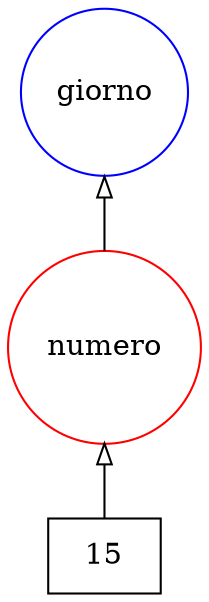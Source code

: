 digraph {
   rankdir=BT;
   edge [arrowhead=empty];

   subgraph {
      rank="source";
      edge [arrowhead=normal];
      node [shape=box];
      t55 [label="15"];
   }

   subgraph {
      rank="same";
      node [color=red,shape=circle];
      tag148 [label=numero]; 
   }

   subgraph {
      rank="same";
      node [color=blue,shape=circle];
      tag221 [label=giorno]; 
   }

   subgraph {
      rank="same";
      node [color=green,shape=circle];
   }

   subgraph {
      rank="same";
      node [color=orange,shape=circle];
   }
   tag148 -> tag221;
   t55 -> tag148;
}